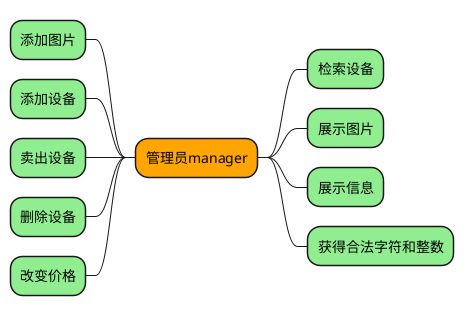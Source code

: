 @startmindmap func

*[#Orange] 管理员manager
**[#lightgreen] 检索设备
**[#lightgreen] 展示图片
**[#lightgreen] 展示信息
**[#lightgreen] 获得合法字符和整数
--[#lightgreen] 添加图片
--[#lightgreen] 添加设备
--[#lightgreen] 卖出设备
--[#lightgreen] 删除设备
--[#lightgreen] 改变价格


' *[#Orange] 顾客user
' **[#lightgreen] 检索设备
' **[#lightgreen] 展示图片
' **[#lightgreen] 展示信息
' --[#lightgreen] 购买设备
' --[#lightgreen] 添加评论
' **[#lightgreen] 获得合法字符和整数


@endmindmap

